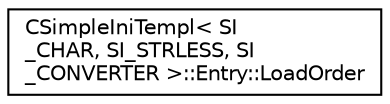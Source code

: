 digraph "Graphical Class Hierarchy"
{
  edge [fontname="Helvetica",fontsize="10",labelfontname="Helvetica",labelfontsize="10"];
  node [fontname="Helvetica",fontsize="10",shape=record];
  rankdir="LR";
  Node1 [label="CSimpleIniTempl\< SI\l_CHAR, SI_STRLESS, SI\l_CONVERTER \>::Entry::LoadOrder",height=0.2,width=0.4,color="black", fillcolor="white", style="filled",URL="$structCSimpleIniTempl_1_1Entry_1_1LoadOrder.html"];
}
